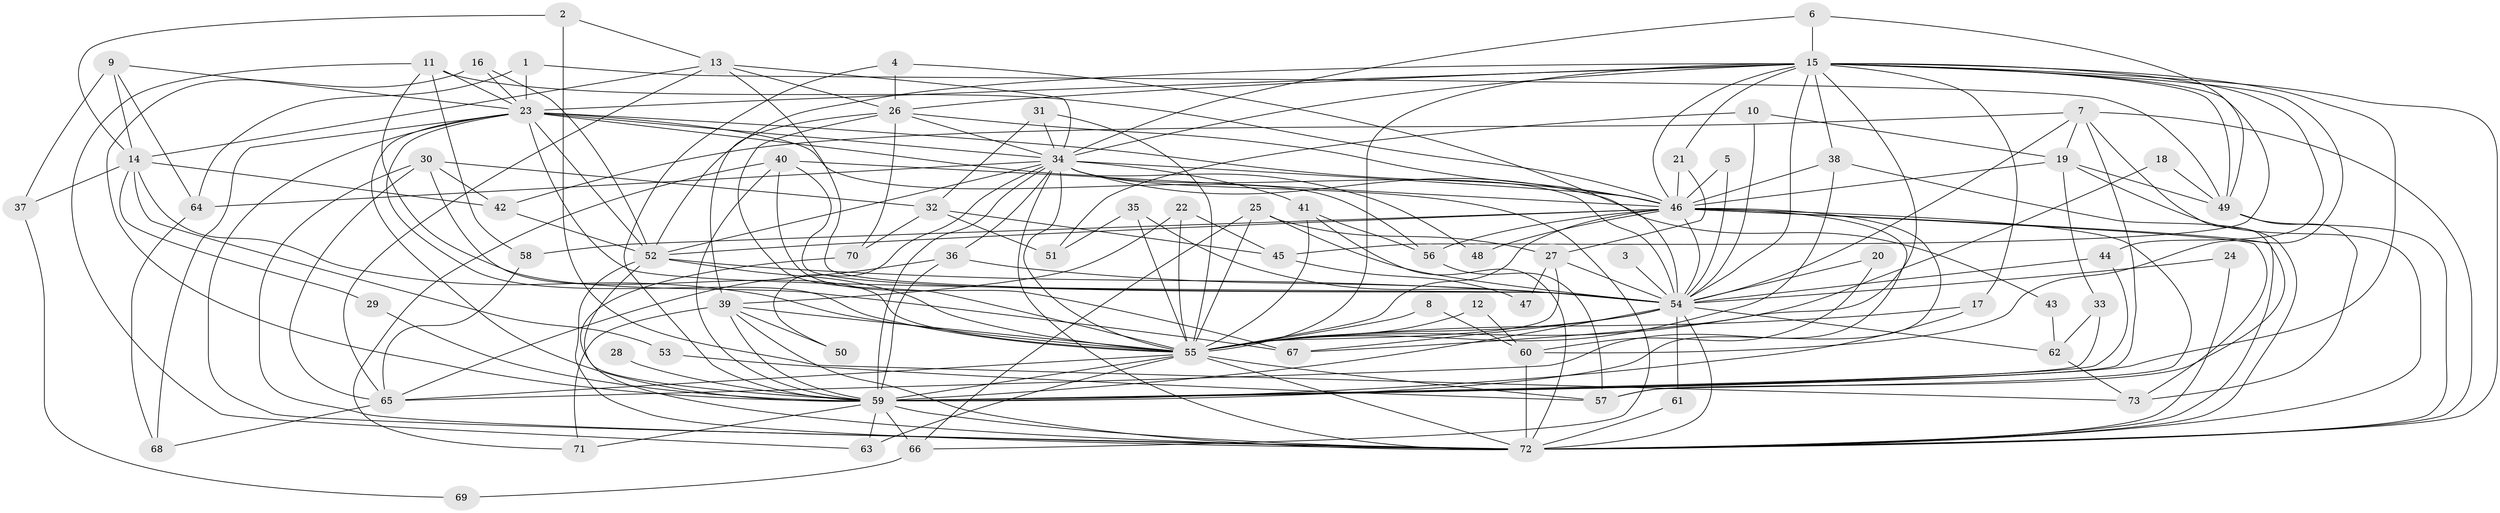 // original degree distribution, {22: 0.00684931506849315, 23: 0.00684931506849315, 19: 0.00684931506849315, 17: 0.00684931506849315, 30: 0.00684931506849315, 29: 0.0136986301369863, 14: 0.00684931506849315, 26: 0.00684931506849315, 28: 0.00684931506849315, 3: 0.22602739726027396, 10: 0.0136986301369863, 5: 0.03424657534246575, 7: 0.03424657534246575, 2: 0.5136986301369864, 4: 0.0958904109589041, 6: 0.0136986301369863}
// Generated by graph-tools (version 1.1) at 2025/01/03/09/25 03:01:20]
// undirected, 73 vertices, 203 edges
graph export_dot {
graph [start="1"]
  node [color=gray90,style=filled];
  1;
  2;
  3;
  4;
  5;
  6;
  7;
  8;
  9;
  10;
  11;
  12;
  13;
  14;
  15;
  16;
  17;
  18;
  19;
  20;
  21;
  22;
  23;
  24;
  25;
  26;
  27;
  28;
  29;
  30;
  31;
  32;
  33;
  34;
  35;
  36;
  37;
  38;
  39;
  40;
  41;
  42;
  43;
  44;
  45;
  46;
  47;
  48;
  49;
  50;
  51;
  52;
  53;
  54;
  55;
  56;
  57;
  58;
  59;
  60;
  61;
  62;
  63;
  64;
  65;
  66;
  67;
  68;
  69;
  70;
  71;
  72;
  73;
  1 -- 23 [weight=1.0];
  1 -- 49 [weight=1.0];
  1 -- 64 [weight=1.0];
  2 -- 13 [weight=1.0];
  2 -- 14 [weight=1.0];
  2 -- 73 [weight=1.0];
  3 -- 54 [weight=1.0];
  4 -- 26 [weight=1.0];
  4 -- 54 [weight=1.0];
  4 -- 59 [weight=1.0];
  5 -- 46 [weight=1.0];
  5 -- 54 [weight=1.0];
  6 -- 15 [weight=1.0];
  6 -- 34 [weight=1.0];
  6 -- 49 [weight=1.0];
  7 -- 19 [weight=1.0];
  7 -- 42 [weight=1.0];
  7 -- 54 [weight=1.0];
  7 -- 57 [weight=1.0];
  7 -- 59 [weight=1.0];
  7 -- 72 [weight=1.0];
  8 -- 55 [weight=1.0];
  8 -- 60 [weight=1.0];
  9 -- 14 [weight=1.0];
  9 -- 23 [weight=1.0];
  9 -- 37 [weight=1.0];
  9 -- 64 [weight=1.0];
  10 -- 19 [weight=1.0];
  10 -- 51 [weight=1.0];
  10 -- 54 [weight=1.0];
  11 -- 23 [weight=1.0];
  11 -- 46 [weight=1.0];
  11 -- 58 [weight=1.0];
  11 -- 63 [weight=1.0];
  11 -- 67 [weight=1.0];
  12 -- 55 [weight=1.0];
  12 -- 60 [weight=1.0];
  13 -- 14 [weight=1.0];
  13 -- 26 [weight=1.0];
  13 -- 34 [weight=1.0];
  13 -- 54 [weight=1.0];
  13 -- 65 [weight=1.0];
  14 -- 29 [weight=1.0];
  14 -- 37 [weight=1.0];
  14 -- 42 [weight=1.0];
  14 -- 53 [weight=1.0];
  14 -- 55 [weight=2.0];
  15 -- 17 [weight=1.0];
  15 -- 21 [weight=1.0];
  15 -- 23 [weight=1.0];
  15 -- 26 [weight=1.0];
  15 -- 34 [weight=1.0];
  15 -- 38 [weight=1.0];
  15 -- 44 [weight=1.0];
  15 -- 45 [weight=1.0];
  15 -- 46 [weight=1.0];
  15 -- 49 [weight=2.0];
  15 -- 52 [weight=1.0];
  15 -- 54 [weight=1.0];
  15 -- 55 [weight=3.0];
  15 -- 59 [weight=1.0];
  15 -- 60 [weight=1.0];
  15 -- 67 [weight=1.0];
  15 -- 72 [weight=1.0];
  16 -- 23 [weight=1.0];
  16 -- 52 [weight=1.0];
  16 -- 59 [weight=1.0];
  17 -- 55 [weight=1.0];
  17 -- 59 [weight=1.0];
  18 -- 49 [weight=2.0];
  18 -- 55 [weight=1.0];
  19 -- 33 [weight=2.0];
  19 -- 46 [weight=1.0];
  19 -- 49 [weight=1.0];
  19 -- 72 [weight=1.0];
  20 -- 54 [weight=1.0];
  20 -- 60 [weight=1.0];
  21 -- 27 [weight=1.0];
  21 -- 46 [weight=1.0];
  22 -- 39 [weight=1.0];
  22 -- 45 [weight=1.0];
  22 -- 55 [weight=1.0];
  23 -- 34 [weight=1.0];
  23 -- 46 [weight=1.0];
  23 -- 48 [weight=1.0];
  23 -- 52 [weight=2.0];
  23 -- 54 [weight=1.0];
  23 -- 55 [weight=4.0];
  23 -- 56 [weight=1.0];
  23 -- 59 [weight=1.0];
  23 -- 68 [weight=1.0];
  23 -- 72 [weight=1.0];
  24 -- 54 [weight=1.0];
  24 -- 72 [weight=1.0];
  25 -- 27 [weight=1.0];
  25 -- 54 [weight=1.0];
  25 -- 55 [weight=1.0];
  25 -- 66 [weight=1.0];
  26 -- 34 [weight=1.0];
  26 -- 39 [weight=1.0];
  26 -- 46 [weight=1.0];
  26 -- 55 [weight=1.0];
  26 -- 70 [weight=1.0];
  27 -- 47 [weight=1.0];
  27 -- 54 [weight=1.0];
  27 -- 55 [weight=1.0];
  28 -- 59 [weight=1.0];
  29 -- 59 [weight=1.0];
  30 -- 32 [weight=1.0];
  30 -- 42 [weight=1.0];
  30 -- 55 [weight=1.0];
  30 -- 65 [weight=1.0];
  30 -- 72 [weight=1.0];
  31 -- 32 [weight=1.0];
  31 -- 34 [weight=1.0];
  31 -- 55 [weight=2.0];
  32 -- 45 [weight=1.0];
  32 -- 51 [weight=1.0];
  32 -- 70 [weight=1.0];
  33 -- 59 [weight=2.0];
  33 -- 62 [weight=1.0];
  34 -- 36 [weight=1.0];
  34 -- 41 [weight=1.0];
  34 -- 43 [weight=1.0];
  34 -- 46 [weight=1.0];
  34 -- 50 [weight=1.0];
  34 -- 52 [weight=1.0];
  34 -- 54 [weight=1.0];
  34 -- 55 [weight=3.0];
  34 -- 59 [weight=2.0];
  34 -- 64 [weight=1.0];
  34 -- 66 [weight=1.0];
  34 -- 72 [weight=2.0];
  35 -- 51 [weight=1.0];
  35 -- 54 [weight=1.0];
  35 -- 55 [weight=1.0];
  36 -- 54 [weight=1.0];
  36 -- 59 [weight=1.0];
  36 -- 65 [weight=1.0];
  37 -- 69 [weight=1.0];
  38 -- 46 [weight=1.0];
  38 -- 55 [weight=1.0];
  38 -- 72 [weight=1.0];
  39 -- 50 [weight=1.0];
  39 -- 55 [weight=1.0];
  39 -- 59 [weight=1.0];
  39 -- 71 [weight=1.0];
  39 -- 72 [weight=1.0];
  40 -- 46 [weight=1.0];
  40 -- 54 [weight=1.0];
  40 -- 59 [weight=1.0];
  40 -- 67 [weight=1.0];
  40 -- 71 [weight=1.0];
  41 -- 55 [weight=1.0];
  41 -- 56 [weight=1.0];
  41 -- 72 [weight=1.0];
  42 -- 52 [weight=1.0];
  43 -- 62 [weight=1.0];
  44 -- 54 [weight=1.0];
  44 -- 59 [weight=1.0];
  45 -- 47 [weight=1.0];
  46 -- 48 [weight=1.0];
  46 -- 52 [weight=1.0];
  46 -- 54 [weight=1.0];
  46 -- 55 [weight=3.0];
  46 -- 56 [weight=1.0];
  46 -- 57 [weight=2.0];
  46 -- 58 [weight=1.0];
  46 -- 59 [weight=1.0];
  46 -- 65 [weight=1.0];
  46 -- 72 [weight=3.0];
  46 -- 73 [weight=1.0];
  49 -- 72 [weight=2.0];
  49 -- 73 [weight=1.0];
  52 -- 54 [weight=2.0];
  52 -- 55 [weight=2.0];
  52 -- 59 [weight=1.0];
  52 -- 72 [weight=2.0];
  53 -- 57 [weight=1.0];
  54 -- 55 [weight=2.0];
  54 -- 59 [weight=1.0];
  54 -- 61 [weight=1.0];
  54 -- 62 [weight=1.0];
  54 -- 67 [weight=1.0];
  54 -- 72 [weight=2.0];
  55 -- 57 [weight=1.0];
  55 -- 59 [weight=2.0];
  55 -- 63 [weight=1.0];
  55 -- 65 [weight=1.0];
  55 -- 72 [weight=3.0];
  56 -- 57 [weight=1.0];
  58 -- 65 [weight=1.0];
  59 -- 63 [weight=1.0];
  59 -- 66 [weight=1.0];
  59 -- 71 [weight=1.0];
  59 -- 72 [weight=2.0];
  60 -- 72 [weight=3.0];
  61 -- 72 [weight=1.0];
  62 -- 73 [weight=1.0];
  64 -- 68 [weight=1.0];
  65 -- 68 [weight=1.0];
  66 -- 69 [weight=1.0];
  70 -- 72 [weight=1.0];
}
